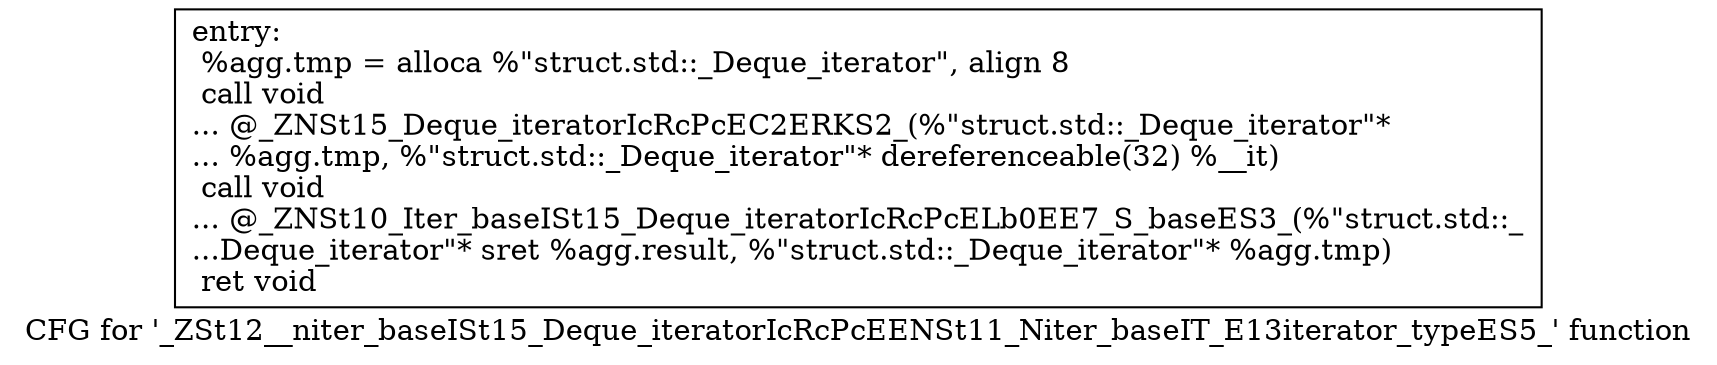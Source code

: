 digraph "CFG for '_ZSt12__niter_baseISt15_Deque_iteratorIcRcPcEENSt11_Niter_baseIT_E13iterator_typeES5_' function" {
	label="CFG for '_ZSt12__niter_baseISt15_Deque_iteratorIcRcPcEENSt11_Niter_baseIT_E13iterator_typeES5_' function";

	Node0x6b9d470 [shape=record,label="{entry:\l  %agg.tmp = alloca %\"struct.std::_Deque_iterator\", align 8\l  call void\l... @_ZNSt15_Deque_iteratorIcRcPcEC2ERKS2_(%\"struct.std::_Deque_iterator\"*\l... %agg.tmp, %\"struct.std::_Deque_iterator\"* dereferenceable(32) %__it)\l  call void\l... @_ZNSt10_Iter_baseISt15_Deque_iteratorIcRcPcELb0EE7_S_baseES3_(%\"struct.std::_\l...Deque_iterator\"* sret %agg.result, %\"struct.std::_Deque_iterator\"* %agg.tmp)\l  ret void\l}"];
}
